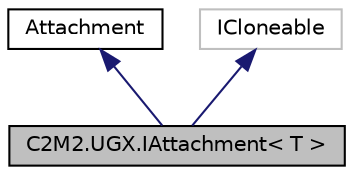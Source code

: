 digraph "C2M2.UGX.IAttachment&lt; T &gt;"
{
 // LATEX_PDF_SIZE
  edge [fontname="Helvetica",fontsize="10",labelfontname="Helvetica",labelfontsize="10"];
  node [fontname="Helvetica",fontsize="10",shape=record];
  Node1 [label="C2M2.UGX.IAttachment\< T \>",height=0.2,width=0.4,color="black", fillcolor="grey75", style="filled", fontcolor="black",tooltip="Abstract base class for all attachments providing common functionality"];
  Node2 -> Node1 [dir="back",color="midnightblue",fontsize="10",style="solid",fontname="Helvetica"];
  Node2 [label="Attachment",height=0.2,width=0.4,color="black", fillcolor="white", style="filled",URL="$d8/dbf/interface_c2_m2_1_1_u_g_x_1_1_attachment.html",tooltip="Marker interface for attachments"];
  Node3 -> Node1 [dir="back",color="midnightblue",fontsize="10",style="solid",fontname="Helvetica"];
  Node3 [label="ICloneable",height=0.2,width=0.4,color="grey75", fillcolor="white", style="filled",tooltip=" "];
}
